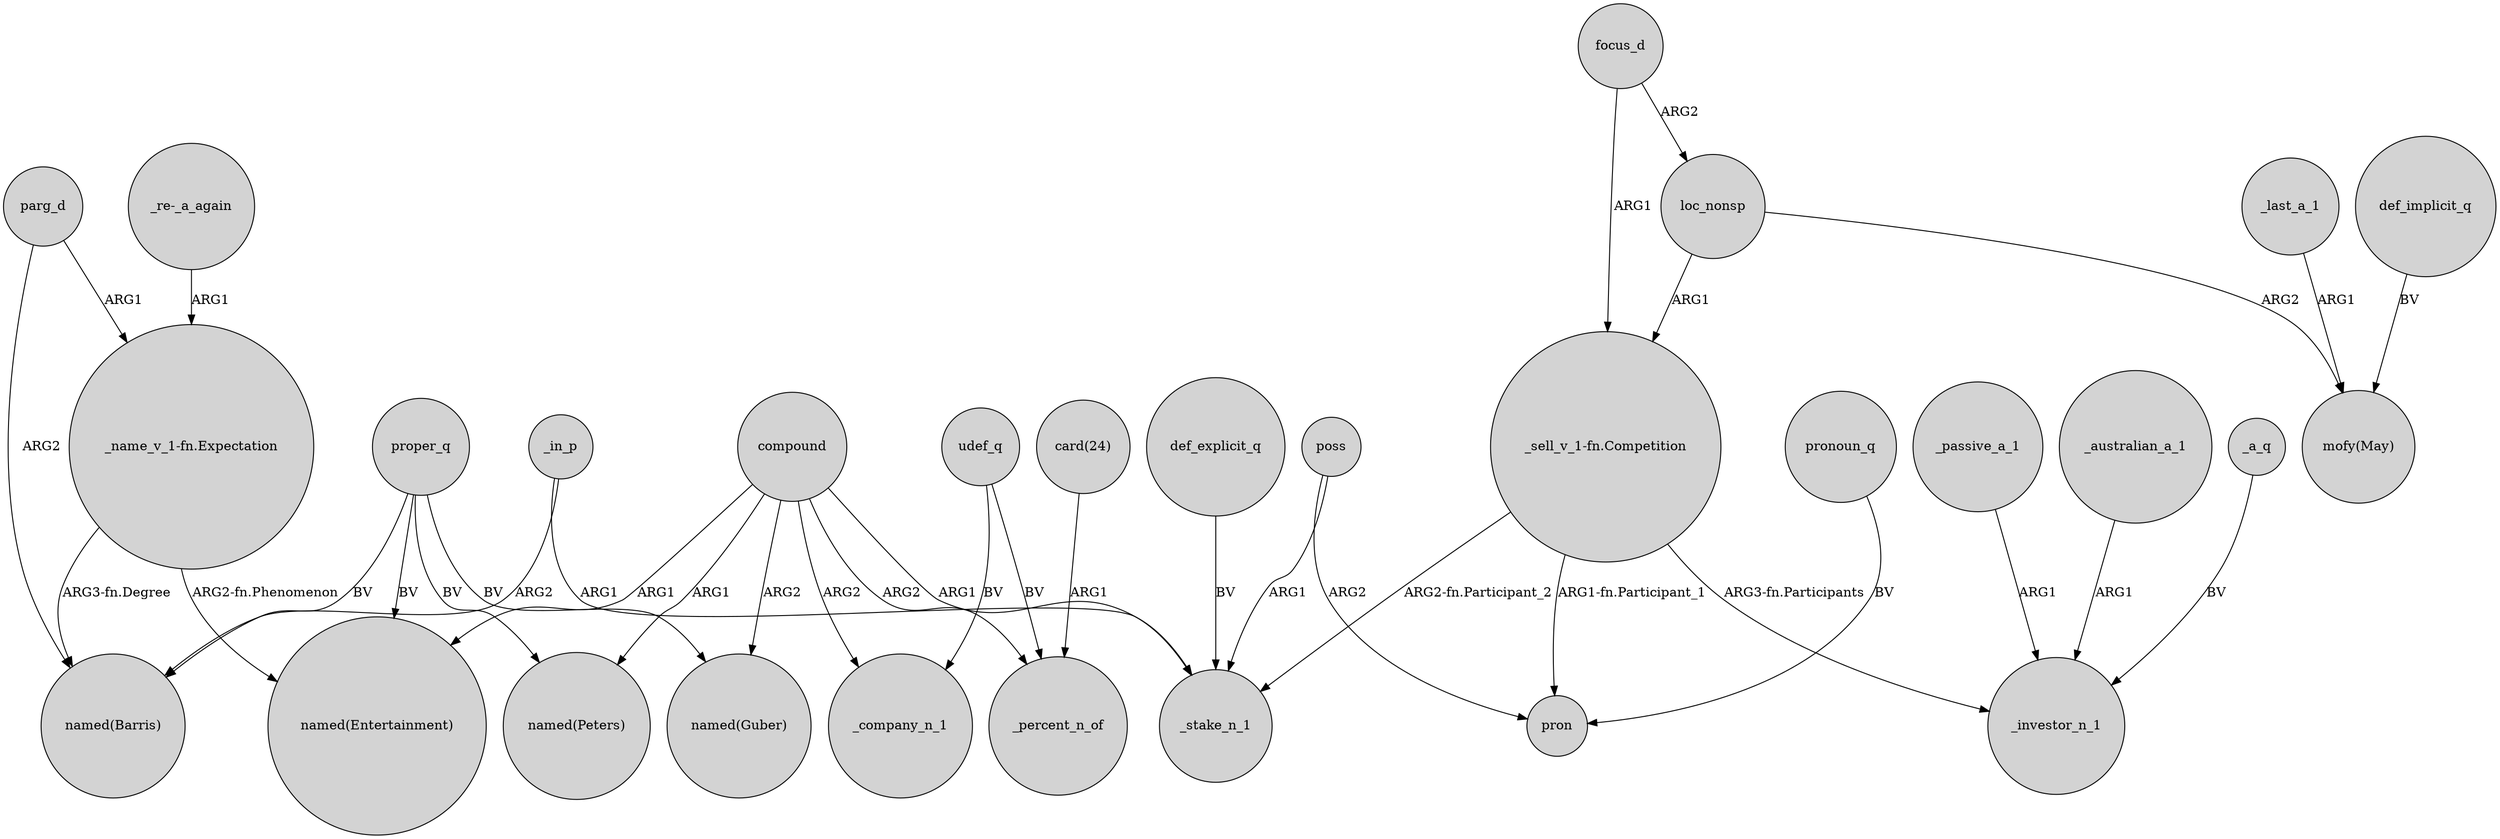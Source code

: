 digraph {
	node [shape=circle style=filled]
	"_name_v_1-fn.Expectation" -> "named(Barris)" [label="ARG3-fn.Degree"]
	loc_nonsp -> "mofy(May)" [label=ARG2]
	compound -> "named(Peters)" [label=ARG1]
	proper_q -> "named(Barris)" [label=BV]
	parg_d -> "_name_v_1-fn.Expectation" [label=ARG1]
	compound -> _company_n_1 [label=ARG2]
	udef_q -> _company_n_1 [label=BV]
	def_implicit_q -> "mofy(May)" [label=BV]
	loc_nonsp -> "_sell_v_1-fn.Competition" [label=ARG1]
	_last_a_1 -> "mofy(May)" [label=ARG1]
	proper_q -> "named(Peters)" [label=BV]
	compound -> "named(Guber)" [label=ARG2]
	_passive_a_1 -> _investor_n_1 [label=ARG1]
	focus_d -> loc_nonsp [label=ARG2]
	compound -> "named(Entertainment)" [label=ARG1]
	_australian_a_1 -> _investor_n_1 [label=ARG1]
	focus_d -> "_sell_v_1-fn.Competition" [label=ARG1]
	pronoun_q -> pron [label=BV]
	_a_q -> _investor_n_1 [label=BV]
	poss -> pron [label=ARG2]
	"_re-_a_again" -> "_name_v_1-fn.Expectation" [label=ARG1]
	udef_q -> _percent_n_of [label=BV]
	_in_p -> "named(Barris)" [label=ARG2]
	compound -> _stake_n_1 [label=ARG1]
	compound -> _percent_n_of [label=ARG2]
	def_explicit_q -> _stake_n_1 [label=BV]
	"_sell_v_1-fn.Competition" -> _investor_n_1 [label="ARG3-fn.Participants"]
	"_sell_v_1-fn.Competition" -> _stake_n_1 [label="ARG2-fn.Participant_2"]
	proper_q -> "named(Guber)" [label=BV]
	"_name_v_1-fn.Expectation" -> "named(Entertainment)" [label="ARG2-fn.Phenomenon"]
	parg_d -> "named(Barris)" [label=ARG2]
	proper_q -> "named(Entertainment)" [label=BV]
	"_sell_v_1-fn.Competition" -> pron [label="ARG1-fn.Participant_1"]
	"card(24)" -> _percent_n_of [label=ARG1]
	_in_p -> _stake_n_1 [label=ARG1]
	poss -> _stake_n_1 [label=ARG1]
}
